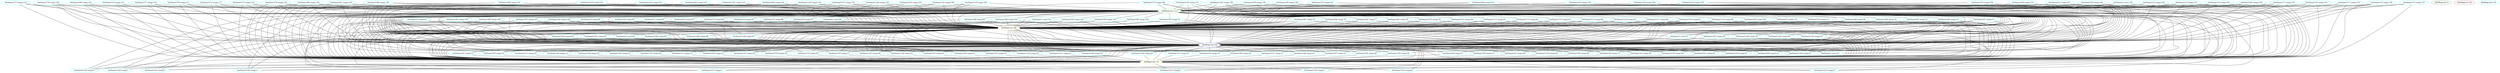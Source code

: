 graph {
"VarName('t129',temp)"[color=cyan,label="VarName('t129',temp).0"]
"VarName('t128',temp)"[color=cyan,label="VarName('t128',temp).1"]
"VarName('t125',temp)"[color=cyan,label="VarName('t125',temp).2"]
"VarName('t124',temp)"[color=cyan,label="VarName('t124',temp).3"]
"VarName('t127',temp)"[color=cyan,label="VarName('t127',temp).4"]
"ASMReg('edi')"[color=forestgreen,label="ASMReg('edi').5"]
"VarName('t121',temp)"[color=cyan,label="VarName('t121',temp).6"]
"VarName('t120',temp)"[color=cyan,label="VarName('t120',temp).7"]
"VarName('t123',temp)"[color=cyan,label="VarName('t123',temp).8"]
"VarName('t122',temp)"[color=cyan,label="VarName('t122',temp).9"]
"ASMReg('edx')"[color=yellow,label="ASMReg('edx').10"]
"VarName('t58',temp)"[color=cyan,label="VarName('t58',temp).11"]
"VarName('t59',temp)"[color=cyan,label="VarName('t59',temp).12"]
"VarName('t56',temp)"[color=cyan,label="VarName('t56',temp).13"]
"VarName('t57',temp)"[color=cyan,label="VarName('t57',temp).14"]
"VarName('t54',temp)"[color=cyan,label="VarName('t54',temp).15"]
"VarName('t55',temp)"[color=cyan,label="VarName('t55',temp).16"]
"VarName('t52',temp)"[color=cyan,label="VarName('t52',temp).17"]
"VarName('t53',temp)"[color=cyan,label="VarName('t53',temp).18"]
"VarName('t50',temp)"[color=cyan,label="VarName('t50',temp).19"]
"VarName('t51',temp)"[color=cyan,label="VarName('t51',temp).20"]
"VarName('a',user)"[color=cyan,label="VarName('a',user).21"]
"VarName('t126',temp)"[color=cyan,label="VarName('t126',temp).22"]
"VarName('t101',temp)"[color=cyan,label="VarName('t101',temp).23"]
"VarName('t138',temp)"[color=cyan,label="VarName('t138',temp).24"]
"VarName('t139',temp)"[color=cyan,label="VarName('t139',temp).25"]
"VarName('t136',temp)"[color=cyan,label="VarName('t136',temp).26"]
"VarName('t137',temp)"[color=cyan,label="VarName('t137',temp).27"]
"VarName('t134',temp)"[color=cyan,label="VarName('t134',temp).28"]
"VarName('t135',temp)"[color=cyan,label="VarName('t135',temp).29"]
"VarName('t132',temp)"[color=cyan,label="VarName('t132',temp).30"]
"VarName('t133',temp)"[color=cyan,label="VarName('t133',temp).31"]
"VarName('t130',temp)"[color=cyan,label="VarName('t130',temp).32"]
"VarName('t131',temp)"[color=cyan,label="VarName('t131',temp).33"]
"VarName('t38',temp)"[color=cyan,label="VarName('t38',temp).34"]
"VarName('t39',temp)"[color=cyan,label="VarName('t39',temp).35"]
"VarName('t30',temp)"[color=cyan,label="VarName('t30',temp).36"]
"VarName('t31',temp)"[color=cyan,label="VarName('t31',temp).37"]
"VarName('t32',temp)"[color=cyan,label="VarName('t32',temp).38"]
"VarName('t33',temp)"[color=cyan,label="VarName('t33',temp).39"]
"VarName('t34',temp)"[color=cyan,label="VarName('t34',temp).40"]
"VarName('t35',temp)"[color=cyan,label="VarName('t35',temp).41"]
"VarName('t36',temp)"[color=cyan,label="VarName('t36',temp).42"]
"VarName('t37',temp)"[color=cyan,label="VarName('t37',temp).43"]
"VarName('t49',temp)"[color=cyan,label="VarName('t49',temp).44"]
"VarName('t48',temp)"[color=cyan,label="VarName('t48',temp).45"]
"VarName('t45',temp)"[color=cyan,label="VarName('t45',temp).46"]
"VarName('t44',temp)"[color=cyan,label="VarName('t44',temp).47"]
"VarName('t47',temp)"[color=cyan,label="VarName('t47',temp).48"]
"VarName('t46',temp)"[color=cyan,label="VarName('t46',temp).49"]
"VarName('t41',temp)"[color=cyan,label="VarName('t41',temp).50"]
"VarName('t40',temp)"[color=cyan,label="VarName('t40',temp).51"]
"VarName('t43',temp)"[color=cyan,label="VarName('t43',temp).52"]
"VarName('t42',temp)"[color=cyan,label="VarName('t42',temp).53"]
"ASMReg('esi')"[color=brown,label="ASMReg('esi').54"]
"ASMReg('ebx')"[color=cyan,label="ASMReg('ebx').55"]
"ASMReg('esp')"[color=blue,label="ASMReg('esp').56"]
"VarName('z',user)"[color=cyan,label="VarName('z',user).57"]
"VarName('t107',temp)"[color=cyan,label="VarName('t107',temp).58"]
"VarName('t106',temp)"[color=cyan,label="VarName('t106',temp).59"]
"VarName('t105',temp)"[color=cyan,label="VarName('t105',temp).60"]
"VarName('t104',temp)"[color=cyan,label="VarName('t104',temp).61"]
"VarName('t103',temp)"[color=cyan,label="VarName('t103',temp).62"]
"VarName('t102',temp)"[color=cyan,label="VarName('t102',temp).63"]
"VarName('b',user)"[color=cyan,label="VarName('b',user).64"]
"VarName('t100',temp)"[color=cyan,label="VarName('t100',temp).65"]
"VarName('t109',temp)"[color=cyan,label="VarName('t109',temp).66"]
"VarName('t108',temp)"[color=cyan,label="VarName('t108',temp).67"]
"ASMReg('ecx')"[color=orange,label="ASMReg('ecx').68"]
"VarName('t69',temp)"[color=cyan,label="VarName('t69',temp).69"]
"VarName('t68',temp)"[color=cyan,label="VarName('t68',temp).70"]
"VarName('t63',temp)"[color=cyan,label="VarName('t63',temp).71"]
"VarName('t62',temp)"[color=cyan,label="VarName('t62',temp).72"]
"VarName('t61',temp)"[color=cyan,label="VarName('t61',temp).73"]
"VarName('t60',temp)"[color=cyan,label="VarName('t60',temp).74"]
"VarName('t67',temp)"[color=cyan,label="VarName('t67',temp).75"]
"VarName('t66',temp)"[color=cyan,label="VarName('t66',temp).76"]
"VarName('t65',temp)"[color=cyan,label="VarName('t65',temp).77"]
"VarName('t64',temp)"[color=cyan,label="VarName('t64',temp).78"]
"VarName('t110',temp)"[color=cyan,label="VarName('t110',temp).79"]
"VarName('t111',temp)"[color=cyan,label="VarName('t111',temp).80"]
"VarName('t112',temp)"[color=cyan,label="VarName('t112',temp).81"]
"VarName('t113',temp)"[color=cyan,label="VarName('t113',temp).82"]
"VarName('t114',temp)"[color=cyan,label="VarName('t114',temp).83"]
"VarName('t115',temp)"[color=cyan,label="VarName('t115',temp).84"]
"VarName('t116',temp)"[color=cyan,label="VarName('t116',temp).85"]
"VarName('t117',temp)"[color=cyan,label="VarName('t117',temp).86"]
"VarName('t118',temp)"[color=cyan,label="VarName('t118',temp).87"]
"VarName('t119',temp)"[color=cyan,label="VarName('t119',temp).88"]
"VarName('t8',temp)"[color=cyan,label="VarName('t8',temp).89"]
"VarName('t9',temp)"[color=cyan,label="VarName('t9',temp).90"]
"VarName('t0',temp)"[color=cyan,label="VarName('t0',temp).91"]
"VarName('t1',temp)"[color=cyan,label="VarName('t1',temp).92"]
"VarName('t2',temp)"[color=cyan,label="VarName('t2',temp).93"]
"VarName('t3',temp)"[color=cyan,label="VarName('t3',temp).94"]
"VarName('t4',temp)"[color=cyan,label="VarName('t4',temp).95"]
"VarName('t5',temp)"[color=cyan,label="VarName('t5',temp).96"]
"VarName('t6',temp)"[color=cyan,label="VarName('t6',temp).97"]
"VarName('y',user)"[color=cyan,label="VarName('y',user).98"]
"VarName('t98',temp)"[color=cyan,label="VarName('t98',temp).99"]
"VarName('t99',temp)"[color=cyan,label="VarName('t99',temp).100"]
"VarName('c',user)"[color=cyan,label="VarName('c',user).101"]
"VarName('t92',temp)"[color=cyan,label="VarName('t92',temp).102"]
"VarName('t93',temp)"[color=cyan,label="VarName('t93',temp).103"]
"VarName('t90',temp)"[color=cyan,label="VarName('t90',temp).104"]
"VarName('t91',temp)"[color=cyan,label="VarName('t91',temp).105"]
"VarName('t96',temp)"[color=cyan,label="VarName('t96',temp).106"]
"VarName('t97',temp)"[color=cyan,label="VarName('t97',temp).107"]
"VarName('t94',temp)"[color=cyan,label="VarName('t94',temp).108"]
"VarName('t95',temp)"[color=cyan,label="VarName('t95',temp).109"]
"VarName('t7',temp)"[color=cyan,label="VarName('t7',temp).110"]
"VarName('t74',temp)"[color=cyan,label="VarName('t74',temp).111"]
"ASMReg('eax')"[color=green,label="ASMReg('eax').112"]
"VarName('t76',temp)"[color=cyan,label="VarName('t76',temp).113"]
"VarName('t77',temp)"[color=cyan,label="VarName('t77',temp).114"]
"VarName('t70',temp)"[color=cyan,label="VarName('t70',temp).115"]
"VarName('t71',temp)"[color=cyan,label="VarName('t71',temp).116"]
"VarName('t72',temp)"[color=cyan,label="VarName('t72',temp).117"]
"VarName('t73',temp)"[color=cyan,label="VarName('t73',temp).118"]
"VarName('t78',temp)"[color=cyan,label="VarName('t78',temp).119"]
"VarName('t79',temp)"[color=cyan,label="VarName('t79',temp).120"]
"VarName('t89',temp)"[color=cyan,label="VarName('t89',temp).121"]
"VarName('t88',temp)"[color=cyan,label="VarName('t88',temp).122"]
"VarName('t81',temp)"[color=cyan,label="VarName('t81',temp).123"]
"VarName('t80',temp)"[color=cyan,label="VarName('t80',temp).124"]
"VarName('t83',temp)"[color=cyan,label="VarName('t83',temp).125"]
"VarName('t82',temp)"[color=cyan,label="VarName('t82',temp).126"]
"VarName('t85',temp)"[color=cyan,label="VarName('t85',temp).127"]
"VarName('t84',temp)"[color=cyan,label="VarName('t84',temp).128"]
"VarName('t87',temp)"[color=cyan,label="VarName('t87',temp).129"]
"VarName('t86',temp)"[color=cyan,label="VarName('t86',temp).130"]
"VarName('t143',temp)"[color=cyan,label="VarName('t143',temp).131"]
"VarName('t142',temp)"[color=cyan,label="VarName('t142',temp).132"]
"VarName('t141',temp)"[color=cyan,label="VarName('t141',temp).133"]
"VarName('t140',temp)"[color=cyan,label="VarName('t140',temp).134"]
"VarName('t147',temp)"[color=cyan,label="VarName('t147',temp).135"]
"VarName('t146',temp)"[color=cyan,label="VarName('t146',temp).136"]
"VarName('t145',temp)"[color=cyan,label="VarName('t145',temp).137"]
"VarName('t144',temp)"[color=cyan,label="VarName('t144',temp).138"]
"VarName('t29',temp)"[color=cyan,label="VarName('t29',temp).139"]
"VarName('t28',temp)"[color=cyan,label="VarName('t28',temp).140"]
"VarName('t27',temp)"[color=cyan,label="VarName('t27',temp).141"]
"VarName('t26',temp)"[color=cyan,label="VarName('t26',temp).142"]
"VarName('t25',temp)"[color=cyan,label="VarName('t25',temp).143"]
"VarName('t24',temp)"[color=cyan,label="VarName('t24',temp).144"]
"VarName('t23',temp)"[color=cyan,label="VarName('t23',temp).145"]
"VarName('t22',temp)"[color=cyan,label="VarName('t22',temp).146"]
"VarName('t21',temp)"[color=cyan,label="VarName('t21',temp).147"]
"VarName('t20',temp)"[color=cyan,label="VarName('t20',temp).148"]
"VarName('x',user)"[color=cyan,label="VarName('x',user).149"]
"VarName('t12',temp)"[color=cyan,label="VarName('t12',temp).150"]
"VarName('t13',temp)"[color=cyan,label="VarName('t13',temp).151"]
"VarName('t10',temp)"[color=cyan,label="VarName('t10',temp).152"]
"VarName('t11',temp)"[color=cyan,label="VarName('t11',temp).153"]
"VarName('t16',temp)"[color=cyan,label="VarName('t16',temp).154"]
"VarName('t17',temp)"[color=cyan,label="VarName('t17',temp).155"]
"VarName('t14',temp)"[color=cyan,label="VarName('t14',temp).156"]
"VarName('t15',temp)"[color=cyan,label="VarName('t15',temp).157"]
"VarName('t18',temp)"[color=cyan,label="VarName('t18',temp).158"]
"VarName('t19',temp)"[color=cyan,label="VarName('t19',temp).159"]
"VarName('t75',temp)"[color=cyan,label="VarName('t75',temp).160"]

"VarName('t13',temp)" -- "ASMReg('esp')"
"VarName('t89',temp)" -- "ASMReg('ecx')"
"VarName('t18',temp)" -- "ASMReg('edx')"
"VarName('t18',temp)" -- "ASMReg('eax')"
"ASMReg('esp')" -- "VarName('t30',temp)"
"ASMReg('ecx')" -- "VarName('t122',temp)"
"ASMReg('ecx')" -- "VarName('t133',temp)"
"VarName('t74',temp)" -- "ASMReg('edx')"
"VarName('t63',temp)" -- "ASMReg('esp')"
"VarName('t78',temp)" -- "ASMReg('edx')"
"VarName('t106',temp)" -- "ASMReg('edx')"
"VarName('t68',temp)" -- "ASMReg('esp')"
"ASMReg('eax')" -- "VarName('t38',temp)"
"ASMReg('eax')" -- "VarName('t65',temp)"
"VarName('c',user)" -- "ASMReg('esp')"
"VarName('t15',temp)" -- "ASMReg('ecx')"
"VarName('t26',temp)" -- "ASMReg('edx')"
"ASMReg('eax')" -- "VarName('t56',temp)"
"VarName('t147',temp)" -- "ASMReg('esp')"
"ASMReg('eax')" -- "VarName('t47',temp)"
"VarName('t132',temp)" -- "ASMReg('edx')"
"VarName('t111',temp)" -- "ASMReg('esp')"
"VarName('z',user)" -- "ASMReg('esp')"
"ASMReg('eax')" -- "VarName('t111',temp)"
"VarName('t46',temp)" -- "ASMReg('edx')"
"VarName('t50',temp)" -- "ASMReg('edx')"
"VarName('t87',temp)" -- "ASMReg('ecx')"
"ASMReg('ecx')" -- "VarName('t100',temp)"
"ASMReg('eax')" -- "VarName('t121',temp)"
"VarName('t54',temp)" -- "ASMReg('edx')"
"VarName('t13',temp)" -- "ASMReg('edx')"
"VarName('t96',temp)" -- "ASMReg('edx')"
"VarName('t115',temp)" -- "ASMReg('esp')"
"ASMReg('eax')" -- "VarName('t130',temp)"
"ASMReg('edx')" -- "VarName('t121',temp)"
"ASMReg('eax')" -- "VarName('t7',temp)"
"VarName('t99',temp)" -- "ASMReg('ecx')"
"ASMReg('esp')" -- "VarName('t43',temp)"
"ASMReg('ecx')" -- "VarName('t35',temp)"
"ASMReg('ecx')" -- "VarName('t56',temp)"
"VarName('t28',temp)" -- "ASMReg('ecx')"
"VarName('t27',temp)" -- "ASMReg('esp')"
"ASMReg('esp')" -- "VarName('t52',temp)"
"ASMReg('ecx')" -- "VarName('t43',temp)"
"ASMReg('eax')" -- "VarName('t45',temp)"
"VarName('t76',temp)" -- "ASMReg('eax')"
"VarName('t27',temp)" -- "ASMReg('edx')"
"VarName('t10',temp)" -- "ASMReg('ecx')"
"VarName('t4',temp)" -- "ASMReg('ecx')"
"VarName('t5',temp)" -- "ASMReg('esp')"
"VarName('t14',temp)" -- "ASMReg('eax')"
"VarName('t63',temp)" -- "ASMReg('ecx')"
"VarName('t14',temp)" -- "ASMReg('ecx')"
"ASMReg('esp')" -- "VarName('t39',temp)"
"VarName('t111',temp)" -- "ASMReg('edx')"
"VarName('t34',temp)" -- "ASMReg('edx')"
"VarName('t17',temp)" -- "ASMReg('esp')"
"ASMReg('ecx')" -- "VarName('t134',temp)"
"VarName('t11',temp)" -- "ASMReg('ecx')"
"ASMReg('eax')" -- "VarName('t99',temp)"
"ASMReg('eax')" -- "VarName('t67',temp)"
"ASMReg('ecx')" -- "VarName('t139',temp)"
"VarName('t74',temp)" -- "ASMReg('ecx')"
"VarName('t71',temp)" -- "ASMReg('eax')"
"VarName('t17',temp)" -- "ASMReg('ecx')"
"VarName('t22',temp)" -- "ASMReg('ecx')"
"ASMReg('eax')" -- "VarName('t36',temp)"
"VarName('t118',temp)" -- "ASMReg('edx')"
"ASMReg('ecx')" -- "VarName('t106',temp)"
"VarName('t112',temp)" -- "ASMReg('esp')"
"VarName('t70',temp)" -- "ASMReg('esp')"
"VarName('t43',temp)" -- "ASMReg('edx')"
"VarName('t17',temp)" -- "ASMReg('eax')"
"VarName('t74',temp)" -- "ASMReg('esp')"
"VarName('t13',temp)" -- "ASMReg('ecx')"
"VarName('t47',temp)" -- "ASMReg('edx')"
"VarName('t85',temp)" -- "ASMReg('edx')"
"ASMReg('ecx')" -- "VarName('a',user)"
"VarName('t56',temp)" -- "ASMReg('edx')"
"ASMReg('esp')" -- "VarName('t124',temp)"
"VarName('t142',temp)" -- "ASMReg('edx')"
"ASMReg('eax')" -- "VarName('t128',temp)"
"VarName('t21',temp)" -- "ASMReg('edx')"
"VarName('t82',temp)" -- "ASMReg('eax')"
"ASMReg('esp')" -- "ASMReg('edx')"
"ASMReg('eax')" -- "VarName('t139',temp)"
"ASMReg('eax')" -- "VarName('t127',temp)"
"VarName('t11',temp)" -- "ASMReg('esp')"
"ASMReg('ecx')" -- "VarName('z',user)"
"VarName('t142',temp)" -- "ASMReg('ecx')"
"VarName('t88',temp)" -- "ASMReg('esp')"
"ASMReg('eax')" -- "VarName('t0',temp)"
"ASMReg('ecx')" -- "VarName('t32',temp)"
"VarName('t119',temp)" -- "ASMReg('esp')"
"VarName('t76',temp)" -- "ASMReg('esp')"
"VarName('t25',temp)" -- "ASMReg('esp')"
"VarName('t87',temp)" -- "ASMReg('eax')"
"VarName('t14',temp)" -- "ASMReg('esp')"
"VarName('t28',temp)" -- "ASMReg('edx')"
"ASMReg('eax')" -- "VarName('t117',temp)"
"VarName('t147',temp)" -- "ASMReg('eax')"
"ASMReg('eax')" -- "VarName('t5',temp)"
"VarName('t96',temp)" -- "ASMReg('esp')"
"VarName('t138',temp)" -- "ASMReg('edx')"
"VarName('t110',temp)" -- "ASMReg('esp')"
"VarName('t20',temp)" -- "ASMReg('esp')"
"VarName('t18',temp)" -- "ASMReg('ecx')"
"VarName('t109',temp)" -- "ASMReg('edx')"
"VarName('t95',temp)" -- "ASMReg('esp')"
"VarName('t81',temp)" -- "ASMReg('eax')"
"ASMReg('esp')" -- "VarName('t33',temp)"
"ASMReg('ecx')" -- "VarName('t123',temp)"
"VarName('t2',temp)" -- "ASMReg('ecx')"
"ASMReg('eax')" -- "VarName('t64',temp)"
"VarName('t98',temp)" -- "ASMReg('edx')"
"ASMReg('ecx')" -- "VarName('t132',temp)"
"VarName('t27',temp)" -- "ASMReg('eax')"
"VarName('t15',temp)" -- "ASMReg('eax')"
"ASMReg('eax')" -- "VarName('t93',temp)"
"VarName('t100',temp)" -- "ASMReg('edx')"
"VarName('t60',temp)" -- "ASMReg('ecx')"
"VarName('t75',temp)" -- "ASMReg('edx')"
"ASMReg('eax')" -- "VarName('t66',temp)"
"ASMReg('ecx')" -- "VarName('t109',temp)"
"VarName('t9',temp)" -- "ASMReg('ecx')"
"VarName('t45',temp)" -- "ASMReg('edx')"
"ASMReg('eax')" -- "VarName('t49',temp)"
"ASMReg('eax')" -- "VarName('t51',temp)"
"ASMReg('esp')" -- "VarName('a',user)"
"ASMReg('eax')" -- "VarName('t44',temp)"
"ASMReg('eax')" -- "VarName('t48',temp)"
"VarName('t145',temp)" -- "ASMReg('esp')"
"ASMReg('esp')" -- "VarName('t133',temp)"
"VarName('t133',temp)" -- "ASMReg('edx')"
"VarName('t144',temp)" -- "ASMReg('ecx')"
"VarName('t90',temp)" -- "ASMReg('ecx')"
"VarName('t146',temp)" -- "ASMReg('eax')"
"VarName('t126',temp)" -- "ASMReg('edx')"
"ASMReg('eax')" -- "VarName('t113',temp)"
"VarName('t15',temp)" -- "ASMReg('edx')"
"VarName('t82',temp)" -- "ASMReg('ecx')"
"ASMReg('eax')" -- "VarName('t133',temp)"
"ASMReg('edx')" -- "VarName('t120',temp)"
"VarName('t97',temp)" -- "ASMReg('edx')"
"ASMReg('esp')" -- "VarName('t44',temp)"
"ASMReg('ecx')" -- "VarName('t34',temp)"
"ASMReg('ecx')" -- "VarName('t55',temp)"
"ASMReg('eax')" -- "VarName('t104',temp)"
"VarName('t8',temp)" -- "ASMReg('edx')"
"ASMReg('ecx')" -- "VarName('t44',temp)"
"VarName('t70',temp)" -- "ASMReg('ecx')"
"VarName('t4',temp)" -- "ASMReg('edx')"
"VarName('t84',temp)" -- "ASMReg('ecx')"
"ASMReg('eax')" -- "VarName('t3',temp)"
"VarName('t114',temp)" -- "ASMReg('esp')"
"VarName('t73',temp)" -- "ASMReg('esp')"
"VarName('t16',temp)" -- "ASMReg('esp')"
"VarName('t146',temp)" -- "ASMReg('esp')"
"ASMReg('esp')" -- "VarName('t38',temp)"
"VarName('t64',temp)" -- "ASMReg('edx')"
"VarName('t117',temp)" -- "ASMReg('edx')"
"VarName('t90',temp)" -- "ASMReg('esp')"
"ASMReg('esp')" -- "VarName('t35',temp)"
"VarName('t35',temp)" -- "ASMReg('edx')"
"VarName('t92',temp)" -- "ASMReg('ecx')"
"ASMReg('eax')" -- "VarName('t98',temp)"
"ASMReg('ecx')" -- "VarName('t138',temp)"
"VarName('t97',temp)" -- "ASMReg('esp')"
"VarName('t59',temp)" -- "ASMReg('edx')"
"VarName('t113',temp)" -- "ASMReg('ecx')"
"ASMReg('eax')" -- "VarName('t35',temp)"
"ASMReg('eax')" -- "VarName('t60',temp)"
"ASMReg('ecx')" -- "VarName('t107',temp)"
"VarName('t23',temp)" -- "ASMReg('ecx')"
"VarName('t20',temp)" -- "ASMReg('eax')"
"VarName('t119',temp)" -- "ASMReg('edx')"
"VarName('t135',temp)" -- "ASMReg('edx')"
"VarName('t1',temp)" -- "ASMReg('ecx')"
"VarName('t38',temp)" -- "ASMReg('edx')"
"ASMReg('esp')" -- "VarName('t134',temp)"
"VarName('t87',temp)" -- "ASMReg('esp')"
"ASMReg('esp')" -- "VarName('t101',temp)"
"VarName('t24',temp)" -- "ASMReg('ecx')"
"VarName('t84',temp)" -- "ASMReg('edx')"
"VarName('t86',temp)" -- "ASMReg('ecx')"
"ASMReg('eax')" -- "VarName('t129',temp)"
"VarName('t73',temp)" -- "ASMReg('ecx')"
"VarName('t57',temp)" -- "ASMReg('edx')"
"VarName('t60',temp)" -- "ASMReg('esp')"
"VarName('t91',temp)" -- "ASMReg('edx')"
"ASMReg('esp')" -- "VarName('t31',temp)"
"ASMReg('eax')" -- "VarName('t138',temp)"
"ASMReg('eax')" -- "VarName('t124',temp)"
"VarName('t92',temp)" -- "ASMReg('esp')"
"VarName('t75',temp)" -- "ASMReg('esp')"
"VarName('t10',temp)" -- "ASMReg('eax')"
"VarName('b',user)" -- "ASMReg('edx')"
"VarName('t64',temp)" -- "ASMReg('ecx')"
"ASMReg('eax')" -- "VarName('t103',temp)"
"VarName('t91',temp)" -- "ASMReg('esp')"
"ASMReg('ecx')" -- "VarName('t53',temp)"
"ASMReg('eax')" -- "VarName('t116',temp)"
"VarName('t89',temp)" -- "ASMReg('edx')"
"VarName('t8',temp)" -- "ASMReg('ecx')"
"VarName('t21',temp)" -- "ASMReg('esp')"
"VarName('t1',temp)" -- "ASMReg('esp')"
"VarName('t67',temp)" -- "ASMReg('esp')"
"VarName('t12',temp)" -- "ASMReg('esp')"
"VarName('t62',temp)" -- "ASMReg('edx')"
"VarName('t33',temp)" -- "ASMReg('edx')"
"VarName('t84',temp)" -- "ASMReg('esp')"
"VarName('c',user)" -- "ASMReg('edx')"
"ASMReg('esp')" -- "VarName('t32',temp)"
"ASMReg('ecx')" -- "VarName('t124',temp)"
"VarName('x',user)" -- "ASMReg('esp')"
"VarName('t11',temp)" -- "ASMReg('eax')"
"ASMReg('ecx')" -- "VarName('t131',temp)"
"VarName('t75',temp)" -- "ASMReg('ecx')"
"ASMReg('eax')" -- "VarName('t4',temp)"
"VarName('t83',temp)" -- "ASMReg('esp')"
"ASMReg('eax')" -- "VarName('t92',temp)"
"VarName('t130',temp)" -- "ASMReg('edx')"
"VarName('t29',temp)" -- "ASMReg('esp')"
"VarName('t73',temp)" -- "ASMReg('edx')"
"VarName('t134',temp)" -- "ASMReg('edx')"
"VarName('t112',temp)" -- "ASMReg('ecx')"
"ASMReg('eax')" -- "VarName('t33',temp)"
"ASMReg('eax')" -- "VarName('t50',temp)"
"VarName('t107',temp)" -- "ASMReg('esp')"
"ASMReg('esp')" -- "VarName('t51',temp)"
"VarName('t44',temp)" -- "ASMReg('edx')"
"VarName('t16',temp)" -- "ASMReg('edx')"
"VarName('t82',temp)" -- "ASMReg('edx')"
"VarName('t6',temp)" -- "ASMReg('ecx')"
"VarName('t90',temp)" -- "ASMReg('edx')"
"ASMReg('esp')" -- "VarName('t132',temp)"
"VarName('t116',temp)" -- "ASMReg('ecx')"
"ASMReg('eax')" -- "VarName('t102',temp)"
"VarName('t20',temp)" -- "ASMReg('ecx')"
"VarName('t63',temp)" -- "ASMReg('edx')"
"VarName('t82',temp)" -- "ASMReg('esp')"
"ASMReg('eax')" -- "VarName('t132',temp)"
"ASMReg('edx')" -- "VarName('t127',temp)"
"ASMReg('eax')" -- "VarName('t69',temp)"
"VarName('t78',temp)" -- "ASMReg('esp')"
"ASMReg('esp')" -- "VarName('t45',temp)"
"ASMReg('ecx')" -- "VarName('t37',temp)"
"ASMReg('ecx')" -- "VarName('t54',temp)"
"ASMReg('eax')" -- "VarName('t105',temp)"
"VarName('t114',temp)" -- "ASMReg('edx')"
"ASMReg('esp')" -- "VarName('t50',temp)"
"ASMReg('ecx')" -- "VarName('t45',temp)"
"ASMReg('ecx')" -- "VarName('t59',temp)"
"VarName('t110',temp)" -- "ASMReg('ecx')"
"VarName('t32',temp)" -- "ASMReg('edx')"
"VarName('t9',temp)" -- "ASMReg('edx')"
"ASMReg('ecx')" -- "VarName('t48',temp)"
"VarName('t5',temp)" -- "ASMReg('edx')"
"VarName('t102',temp)" -- "ASMReg('edx')"
"VarName('t93',temp)" -- "ASMReg('esp')"
"VarName('t86',temp)" -- "ASMReg('edx')"
"VarName('t103',temp)" -- "ASMReg('esp')"
"ASMReg('esp')" -- "VarName('t34',temp)"
"VarName('t65',temp)" -- "ASMReg('ecx')"
"VarName('t88',temp)" -- "ASMReg('ecx')"
"VarName('t136',temp)" -- "ASMReg('edx')"
"VarName('t141',temp)" -- "ASMReg('eax')"
"ASMReg('eax')" -- "VarName('t34',temp)"
"ASMReg('eax')" -- "VarName('t59',temp)"
"ASMReg('eax')" -- "VarName('t61',temp)"
"ASMReg('ecx')" -- "VarName('t104',temp)"
"VarName('y',user)" -- "ASMReg('edx')"
"VarName('t92',temp)" -- "ASMReg('edx')"
"ASMReg('esp')" -- "ASMReg('esp')"
"VarName('t100',temp)" -- "ASMReg('esp')"
"VarName('t98',temp)" -- "ASMReg('esp')"
"VarName('t2',temp)" -- "ASMReg('esp')"
"VarName('t144',temp)" -- "ASMReg('edx')"
"VarName('t66',temp)" -- "ASMReg('esp')"
"VarName('t28',temp)" -- "ASMReg('eax')"
"VarName('t39',temp)" -- "ASMReg('edx')"
"ASMReg('esp')" -- "VarName('t126',temp)"
"VarName('t4',temp)" -- "ASMReg('esp')"
"ASMReg('eax')" -- "VarName('t91',temp)"
"VarName('t51',temp)" -- "ASMReg('edx')"
"VarName('t89',temp)" -- "ASMReg('eax')"
"VarName('t12',temp)" -- "ASMReg('eax')"
"ASMReg('eax')" -- "VarName('t125',temp)"
"VarName('t25',temp)" -- "ASMReg('eax')"
"ASMReg('ecx')" -- "VarName('t108',temp)"
"VarName('t76',temp)" -- "ASMReg('ecx')"
"ASMReg('eax')" -- "VarName('t134',temp)"
"VarName('t70',temp)" -- "ASMReg('eax')"
"ASMReg('esp')" -- "VarName('t59',temp)"
"ASMReg('ecx')" -- "VarName('t39',temp)"
"ASMReg('ecx')" -- "VarName('t52',temp)"
"VarName('t49',temp)" -- "ASMReg('edx')"
"VarName('t3',temp)" -- "ASMReg('edx')"
"VarName('t80',temp)" -- "ASMReg('esp')"
"VarName('t88',temp)" -- "ASMReg('edx')"
"VarName('t85',temp)" -- "ASMReg('esp')"
"VarName('t117',temp)" -- "ASMReg('esp')"
"VarName('t27',temp)" -- "ASMReg('ecx')"
"VarName('t61',temp)" -- "ASMReg('ecx')"
"VarName('t70',temp)" -- "ASMReg('edx')"
"ASMReg('ecx')" -- "VarName('t125',temp)"
"VarName('t69',temp)" -- "ASMReg('ecx')"
"ASMReg('ecx')" -- "VarName('t130',temp)"
"VarName('t83',temp)" -- "ASMReg('edx')"
"VarName('t81',temp)" -- "ASMReg('edx')"
"VarName('t115',temp)" -- "ASMReg('ecx')"
"ASMReg('eax')" -- "VarName('t95',temp)"
"ASMReg('eax')" -- "VarName('t68',temp)"
"ASMReg('eax')" -- "VarName('b',user)"
"ASMReg('eax')" -- "VarName('t32',temp)"
"ASMReg('eax')" -- "VarName('t53',temp)"
"ASMReg('ecx')" -- "VarName('t102',temp)"
"VarName('t80',temp)" -- "ASMReg('eax')"
"ASMReg('eax')" -- "VarName('t8',temp)"
"VarName('t42',temp)" -- "ASMReg('edx')"
"ASMReg('eax')" -- "VarName('t42',temp)"
"VarName('t141',temp)" -- "ASMReg('ecx')"
"VarName('t79',temp)" -- "ASMReg('ecx')"
"VarName('t17',temp)" -- "ASMReg('edx')"
"ASMReg('esp')" -- "VarName('t131',temp)"
"VarName('t140',temp)" -- "ASMReg('esp')"
"VarName('t77',temp)" -- "ASMReg('esp')"
"ASMReg('esp')" -- "VarName('t120',temp)"
"VarName('t93',temp)" -- "ASMReg('ecx')"
"VarName('t20',temp)" -- "ASMReg('edx')"
"VarName('t86',temp)" -- "ASMReg('eax')"
"VarName('t18',temp)" -- "ASMReg('esp')"
"VarName('t6',temp)" -- "ASMReg('edx')"
"VarName('t72',temp)" -- "ASMReg('esp')"
"ASMReg('esp')" -- "VarName('t125',temp)"
"VarName('t2',temp)" -- "ASMReg('edx')"
"ASMReg('esp')" -- "VarName('t46',temp)"
"ASMReg('ecx')" -- "VarName('t36',temp)"
"VarName('t16',temp)" -- "ASMReg('eax')"
"ASMReg('eax')" -- "VarName('t106',temp)"
"ASMReg('esp')" -- "VarName('t57',temp)"
"ASMReg('ecx')" -- "VarName('t46',temp)"
"ASMReg('ecx')" -- "VarName('t58',temp)"
"VarName('t94',temp)" -- "ASMReg('edx')"
"VarName('t115',temp)" -- "ASMReg('edx')"
"ASMReg('eax')" -- "VarName('t1',temp)"
"VarName('t139',temp)" -- "ASMReg('edx')"
"VarName('t73',temp)" -- "ASMReg('eax')"
"ASMReg('ecx')" -- "VarName('t49',temp)"
"VarName('t104',temp)" -- "ASMReg('esp')"
"VarName('t104',temp)" -- "ASMReg('edx')"
"VarName('t67',temp)" -- "ASMReg('ecx')"
"VarName('t108',temp)" -- "ASMReg('edx')"
"VarName('t21',temp)" -- "ASMReg('eax')"
"VarName('y',user)" -- "ASMReg('esp')"
"ASMReg('esp')" -- "VarName('t37',temp)"
"VarName('t98',temp)" -- "ASMReg('ecx')"
"VarName('t68',temp)" -- "ASMReg('edx')"
"VarName('t94',temp)" -- "ASMReg('esp')"
"VarName('t118',temp)" -- "ASMReg('ecx')"
"VarName('t137',temp)" -- "ASMReg('edx')"
"VarName('t145',temp)" -- "ASMReg('eax')"
"VarName('t36',temp)" -- "ASMReg('edx')"
"ASMReg('eax')" -- "VarName('t58',temp)"
"ASMReg('eax')" -- "VarName('t62',temp)"
"ASMReg('ecx')" -- "VarName('t105',temp)"
"VarName('t84',temp)" -- "ASMReg('eax')"
"ASMReg('eax')" -- "VarName('t109',temp)"
"VarName('t11',temp)" -- "ASMReg('edx')"
"ASMReg('eax')" -- "VarName('t55',temp)"
"VarName('t6',temp)" -- "ASMReg('esp')"
"VarName('t85',temp)" -- "ASMReg('ecx')"
"VarName('t81',temp)" -- "ASMReg('ecx')"
"VarName('t93',temp)" -- "ASMReg('edx')"
"VarName('t24',temp)" -- "ASMReg('eax')"
"ASMReg('esp')" -- "VarName('t127',temp)"
"VarName('t9',temp)" -- "ASMReg('esp')"
"VarName('y',user)" -- "ASMReg('ecx')"
"VarName('t0',temp)" -- "ASMReg('edx')"
"ASMReg('eax')" -- "VarName('t122',temp)"
"VarName('t10',temp)" -- "ASMReg('esp')"
"ASMReg('eax')" -- "ASMReg('ecx')"
"VarName('t87',temp)" -- "ASMReg('edx')"
"VarName('a',user)" -- "ASMReg('edx')"
"ASMReg('eax')" -- "VarName('t137',temp)"
"VarName('t81',temp)" -- "ASMReg('esp')"
"VarName('t147',temp)" -- "ASMReg('edx')"
"VarName('t113',temp)" -- "ASMReg('edx')"
"ASMReg('esp')" -- "VarName('t40',temp)"
"ASMReg('ecx')" -- "VarName('t38',temp)"
"ASMReg('ecx')" -- "VarName('t51',temp)"
"ASMReg('eax')" -- "VarName('t114',temp)"
"ASMReg('eax')" -- "VarName('t108',temp)"
"VarName('t31',temp)" -- "ASMReg('edx')"
"VarName('t94',temp)" -- "ASMReg('ecx')"
"ASMReg('ecx')" -- "VarName('t40',temp)"
"VarName('t48',temp)" -- "ASMReg('edx')"
"ASMReg('eax')" -- "VarName('t119',temp)"
"VarName('t113',temp)" -- "ASMReg('esp')"
"ASMReg('esp')" -- "VarName('t58',temp)"
"VarName('t69',temp)" -- "ASMReg('edx')"
"VarName('t3',temp)" -- "ASMReg('esp')"
"VarName('t71',temp)" -- "ASMReg('edx')"
"ASMReg('ecx')" -- "VarName('t137',temp)"
"ASMReg('ecx')" -- "VarName('t129',temp)"
"VarName('t65',temp)" -- "ASMReg('esp')"
"ASMReg('eax')" -- "VarName('t94',temp)"
"VarName('t89',temp)" -- "ASMReg('esp')"
"VarName('t80',temp)" -- "ASMReg('edx')"
"ASMReg('eax')" -- "VarName('t31',temp)"
"ASMReg('eax')" -- "VarName('t52',temp)"
"ASMReg('ecx')" -- "VarName('t103',temp)"
"VarName('t23',temp)" -- "ASMReg('edx')"
"ASMReg('eax')" -- "VarName('t6',temp)"
"VarName('t111',temp)" -- "ASMReg('ecx')"
"ASMReg('eax')" -- "VarName('t43',temp)"
"VarName('t144',temp)" -- "ASMReg('eax')"
"ASMReg('esp')" -- "VarName('t130',temp)"
"ASMReg('esp')" -- "VarName('t121',temp)"
"VarName('t99',temp)" -- "ASMReg('esp')"
"VarName('t106',temp)" -- "ASMReg('esp')"
"VarName('t0',temp)" -- "ASMReg('ecx')"
"VarName('t88',temp)" -- "ASMReg('eax')"
"ASMReg('edx')" -- "VarName('t125',temp)"
"VarName('t29',temp)" -- "ASMReg('eax')"
"VarName('t7',temp)" -- "ASMReg('esp')"
"ASMReg('esp')" -- "VarName('t47',temp)"
"ASMReg('ecx')" -- "VarName('t31',temp)"
"ASMReg('eax')" -- "ASMReg('edx')"
"VarName('t116',temp)" -- "ASMReg('esp')"
"ASMReg('eax')" -- "VarName('t107',temp)"
"ASMReg('esp')" -- "VarName('t56',temp)"
"VarName('t71',temp)" -- "ASMReg('ecx')"
"ASMReg('ecx')" -- "VarName('t47',temp)"
"VarName('t142',temp)" -- "ASMReg('eax')"
"ASMReg('eax')" -- "VarName('t112',temp)"
"VarName('t78',temp)" -- "ASMReg('ecx')"
"VarName('t77',temp)" -- "ASMReg('eax')"
"VarName('t143',temp)" -- "ASMReg('eax')"
"VarName('t26',temp)" -- "ASMReg('ecx')"
"VarName('t141',temp)" -- "ASMReg('esp')"
"VarName('t67',temp)" -- "ASMReg('edx')"
"VarName('t77',temp)" -- "ASMReg('edx')"
"VarName('t7',temp)" -- "ASMReg('ecx')"
"VarName('t30',temp)" -- "ASMReg('edx')"
"VarName('t68',temp)" -- "ASMReg('ecx')"
"ASMReg('esp')" -- "VarName('t36',temp)"
"ASMReg('ecx')" -- "VarName('t120',temp)"
"VarName('t64',temp)" -- "ASMReg('esp')"
"VarName('t83',temp)" -- "ASMReg('eax')"
"ASMReg('esp')" -- "VarName('t135',temp)"
"VarName('t23',temp)" -- "ASMReg('eax')"
"VarName('t76',temp)" -- "ASMReg('edx')"
"ASMReg('eax')" -- "VarName('z',user)"
"VarName('t131',temp)" -- "ASMReg('edx')"
"VarName('t19',temp)" -- "ASMReg('ecx')"
"ASMReg('eax')" -- "VarName('t63',temp)"
"VarName('t12',temp)" -- "ASMReg('ecx')"
"ASMReg('eax')" -- "VarName('t115',temp)"
"ASMReg('eax')" -- "VarName('t54',temp)"
"VarName('t119',temp)" -- "ASMReg('ecx')"
"ASMReg('esp')" -- "VarName('t139',temp)"
"ASMReg('eax')" -- "ASMReg('eax')"
"VarName('x',user)" -- "ASMReg('ecx')"
"ASMReg('esp')" -- "VarName('t128',temp)"
"VarName('t143',temp)" -- "ASMReg('esp')"
"VarName('t62',temp)" -- "ASMReg('ecx')"
"ASMReg('eax')" -- "VarName('t2',temp)"
"VarName('t72',temp)" -- "ASMReg('eax')"
"VarName('t13',temp)" -- "ASMReg('eax')"
"ASMReg('eax')" -- "VarName('t123',temp)"
"VarName('t1',temp)" -- "ASMReg('edx')"
"ASMReg('edx')" -- "VarName('t128',temp)"
"ASMReg('eax')" -- "VarName('t136',temp)"
"ASMReg('edx')" -- "VarName('t123',temp)"
"VarName('t85',temp)" -- "ASMReg('eax')"
"ASMReg('ecx')" -- "ASMReg('esp')"
"ASMReg('ecx')" -- "VarName('t126',temp)"
"ASMReg('esp')" -- "VarName('t41',temp)"
"VarName('t52',temp)" -- "ASMReg('edx')"
"ASMReg('ecx')" -- "VarName('t50',temp)"
"VarName('t29',temp)" -- "ASMReg('edx')"
"VarName('t146',temp)" -- "ASMReg('edx')"
"ASMReg('eax')" -- "VarName('t9',temp)"
"ASMReg('ecx')" -- "VarName('t41',temp)"
"ASMReg('eax')" -- "VarName('a',user)"
"ASMReg('eax')" -- "VarName('t118',temp)"
"VarName('t19',temp)" -- "ASMReg('eax')"
"VarName('t143',temp)" -- "ASMReg('ecx')"
"ASMReg('ecx')" -- "VarName('b',user)"
"VarName('t75',temp)" -- "ASMReg('eax')"
"VarName('t114',temp)" -- "ASMReg('ecx')"
"ASMReg('eax')" -- "VarName('t74',temp)"
"ASMReg('ecx')" -- "VarName('t127',temp)"
"VarName('t91',temp)" -- "ASMReg('ecx')"
"VarName('t79',temp)" -- "ASMReg('eax')"
"VarName('t22',temp)" -- "ASMReg('esp')"
"ASMReg('ecx')" -- "VarName('t136',temp)"
"VarName('t117',temp)" -- "ASMReg('ecx')"
"ASMReg('eax')" -- "ASMReg('esp')"
"ASMReg('eax')" -- "VarName('t97',temp)"
"VarName('t101',temp)" -- "ASMReg('edx')"
"VarName('t80',temp)" -- "ASMReg('ecx')"
"VarName('t105',temp)" -- "ASMReg('edx')"
"VarName('t105',temp)" -- "ASMReg('esp')"
"ASMReg('eax')" -- "VarName('t30',temp)"
"VarName('t25',temp)" -- "ASMReg('ecx')"
"VarName('b',user)" -- "ASMReg('esp')"
"VarName('t144',temp)" -- "ASMReg('esp')"
"ASMReg('eax')" -- "VarName('t40',temp)"
"VarName('t22',temp)" -- "ASMReg('edx')"
"ASMReg('eax')" -- "VarName('c',user)"
"ASMReg('esp')" -- "VarName('t137',temp)"
"ASMReg('esp')" -- "VarName('t122',temp)"
"VarName('t77',temp)" -- "ASMReg('ecx')"
"VarName('t41',temp)" -- "ASMReg('edx')"
"VarName('t16',temp)" -- "ASMReg('ecx')"
"VarName('t14',temp)" -- "ASMReg('edx')"
"ASMReg('edx')" -- "VarName('t124',temp)"
"VarName('t10',temp)" -- "ASMReg('edx')"
"VarName('t140',temp)" -- "ASMReg('edx')"
"ASMReg('esp')" -- "VarName('t48',temp)"
"ASMReg('ecx')" -- "VarName('t30',temp)"
"ASMReg('edx')" -- "VarName('t129',temp)"
"ASMReg('eax')" -- "VarName('t100',temp)"
"ASMReg('esp')" -- "VarName('t55',temp)"
"VarName('t29',temp)" -- "ASMReg('ecx')"
"VarName('t95',temp)" -- "ASMReg('ecx')"
"VarName('t142',temp)" -- "ASMReg('esp')"
"VarName('t83',temp)" -- "ASMReg('ecx')"
"VarName('t5',temp)" -- "ASMReg('ecx')"
"VarName('t78',temp)" -- "ASMReg('eax')"
"VarName('t19',temp)" -- "ASMReg('esp')"
"VarName('t3',temp)" -- "ASMReg('ecx')"
"VarName('t116',temp)" -- "ASMReg('edx')"
"VarName('t66',temp)" -- "ASMReg('edx')"
"VarName('t112',temp)" -- "ASMReg('edx')"
"ASMReg('ecx')" -- "VarName('t121',temp)"
"VarName('t107',temp)" -- "ASMReg('edx')"
"ASMReg('eax')" -- "VarName('t135',temp)"
"VarName('t58',temp)" -- "ASMReg('edx')"
"ASMReg('eax')" -- "VarName('t39',temp)"
"VarName('t62',temp)" -- "ASMReg('esp')"
"VarName('t24',temp)" -- "ASMReg('edx')"
"ASMReg('ecx')" -- "VarName('t128',temp)"
"ASMReg('eax')" -- "VarName('t57',temp)"
"VarName('t97',temp)" -- "ASMReg('ecx')"
"VarName('t103',temp)" -- "ASMReg('edx')"
"VarName('x',user)" -- "ASMReg('edx')"
"ASMReg('esp')" -- "VarName('t138',temp)"
"ASMReg('eax')" -- "VarName('t46',temp)"
"VarName('t22',temp)" -- "ASMReg('eax')"
"ASMReg('esp')" -- "VarName('t129',temp)"
"VarName('t145',temp)" -- "ASMReg('edx')"
"VarName('x',user)" -- "ASMReg('eax')"
"VarName('t12',temp)" -- "ASMReg('edx')"
"VarName('t141',temp)" -- "ASMReg('edx')"
"ASMReg('eax')" -- "VarName('t120',temp)"
"VarName('t7',temp)" -- "ASMReg('edx')"
"ASMReg('eax')" -- "VarName('t131',temp)"
"ASMReg('edx')" -- "VarName('t122',temp)"
"VarName('t66',temp)" -- "ASMReg('ecx')"
"ASMReg('esp')" -- "VarName('t42',temp)"
"ASMReg('ecx')" -- "VarName('t57',temp)"
"VarName('t147',temp)" -- "ASMReg('ecx')"
"VarName('t72',temp)" -- "ASMReg('ecx')"
"VarName('t99',temp)" -- "ASMReg('edx')"
"ASMReg('esp')" -- "VarName('t53',temp)"
"VarName('t53',temp)" -- "ASMReg('edx')"
"ASMReg('ecx')" -- "VarName('t42',temp)"
"VarName('t95',temp)" -- "ASMReg('edx')"
"VarName('t26',temp)" -- "ASMReg('esp')"
"VarName('t60',temp)" -- "ASMReg('edx')"
"VarName('z',user)" -- "ASMReg('edx')"
"VarName('t110',temp)" -- "ASMReg('edx')"
"ASMReg('eax')" -- "VarName('t90',temp)"
"VarName('t23',temp)" -- "ASMReg('esp')"
"VarName('t146',temp)" -- "ASMReg('ecx')"
"VarName('t109',temp)" -- "ASMReg('esp')"
"VarName('t28',temp)" -- "ASMReg('esp')"
"ASMReg('ecx')" -- "VarName('t135',temp)"
"VarName('t19',temp)" -- "ASMReg('edx')"
"VarName('t86',temp)" -- "ASMReg('esp')"
"ASMReg('eax')" -- "VarName('t96',temp)"
"VarName('t25',temp)" -- "ASMReg('edx')"
"VarName('t72',temp)" -- "ASMReg('edx')"
"VarName('t96',temp)" -- "ASMReg('ecx')"
"VarName('t37',temp)" -- "ASMReg('edx')"
"ASMReg('eax')" -- "VarName('t37',temp)"
"ASMReg('ecx')" -- "VarName('t101',temp)"
"VarName('t140',temp)" -- "ASMReg('eax')"
"ASMReg('eax')" -- "VarName('t41',temp)"
"ASMReg('eax')" -- "VarName('y',user)"
"VarName('t71',temp)" -- "ASMReg('esp')"
"ASMReg('esp')" -- "VarName('t136',temp)"
"VarName('t143',temp)" -- "ASMReg('edx')"
"VarName('t69',temp)" -- "ASMReg('esp')"
"ASMReg('esp')" -- "VarName('t123',temp)"
"VarName('t79',temp)" -- "ASMReg('esp')"
"VarName('t145',temp)" -- "ASMReg('ecx')"
"VarName('c',user)" -- "ASMReg('ecx')"
"VarName('t118',temp)" -- "ASMReg('esp')"
"VarName('t24',temp)" -- "ASMReg('esp')"
"VarName('t61',temp)" -- "ASMReg('esp')"
"VarName('t140',temp)" -- "ASMReg('ecx')"
"ASMReg('eax')" -- "VarName('t126',temp)"
"VarName('t40',temp)" -- "ASMReg('edx')"
"VarName('t26',temp)" -- "ASMReg('eax')"
"VarName('t8',temp)" -- "ASMReg('esp')"
"VarName('t15',temp)" -- "ASMReg('esp')"
"ASMReg('esp')" -- "VarName('t49',temp)"
"ASMReg('ecx')" -- "VarName('t33',temp)"
"VarName('t55',temp)" -- "ASMReg('edx')"
"VarName('t65',temp)" -- "ASMReg('edx')"
"ASMReg('eax')" -- "VarName('t101',temp)"
"ASMReg('esp')" -- "VarName('t54',temp)"
"VarName('t61',temp)" -- "ASMReg('edx')"
"VarName('t21',temp)" -- "ASMReg('ecx')"
"ASMReg('eax')" -- "VarName('t110',temp)"
"VarName('t102',temp)" -- "ASMReg('esp')"
"VarName('t79',temp)" -- "ASMReg('edx')"
"VarName('t108',temp)" -- "ASMReg('esp')"
}

